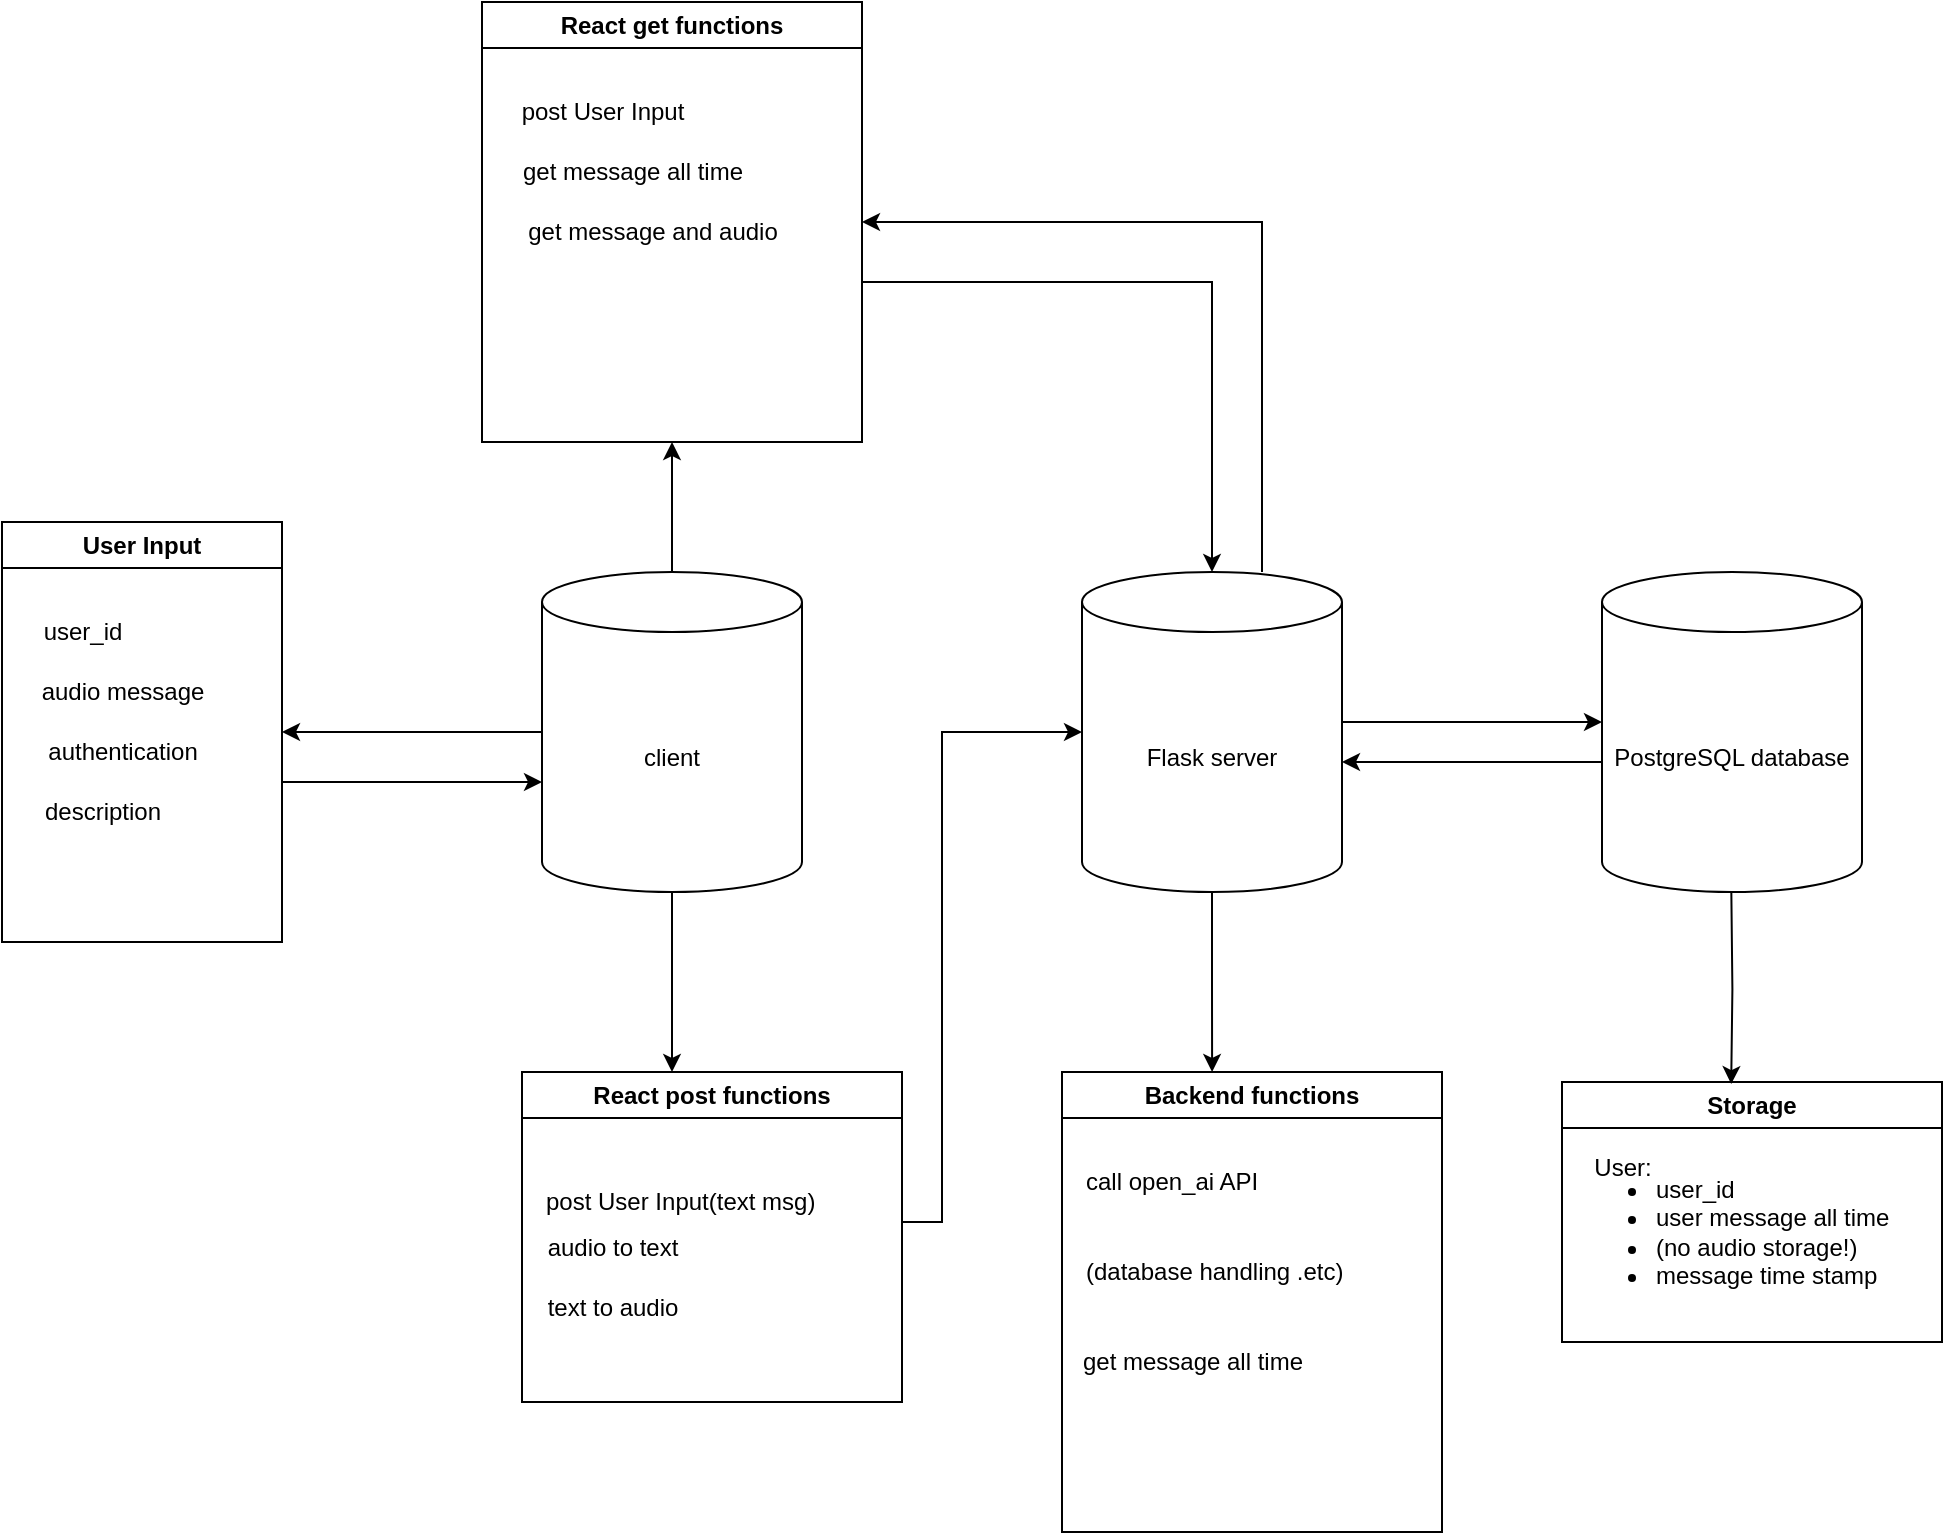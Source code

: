 <mxfile version="23.1.7" type="github">
  <diagram id="C5RBs43oDa-KdzZeNtuy" name="Page-1">
    <mxGraphModel dx="1062" dy="679" grid="1" gridSize="10" guides="1" tooltips="1" connect="1" arrows="1" fold="1" page="1" pageScale="1" pageWidth="900" pageHeight="1600" math="0" shadow="0">
      <root>
        <mxCell id="WIyWlLk6GJQsqaUBKTNV-0" />
        <mxCell id="WIyWlLk6GJQsqaUBKTNV-1" parent="WIyWlLk6GJQsqaUBKTNV-0" />
        <mxCell id="VojOFuKZzLpmrFIeVaak-18" style="edgeStyle=orthogonalEdgeStyle;rounded=0;orthogonalLoop=1;jettySize=auto;html=1;" edge="1" parent="WIyWlLk6GJQsqaUBKTNV-1" source="VojOFuKZzLpmrFIeVaak-0" target="VojOFuKZzLpmrFIeVaak-13">
          <mxGeometry relative="1" as="geometry">
            <Array as="points">
              <mxPoint x="785" y="670" />
              <mxPoint x="785" y="670" />
            </Array>
          </mxGeometry>
        </mxCell>
        <mxCell id="VojOFuKZzLpmrFIeVaak-72" style="edgeStyle=orthogonalEdgeStyle;rounded=0;orthogonalLoop=1;jettySize=auto;html=1;entryX=0.5;entryY=1;entryDx=0;entryDy=0;" edge="1" parent="WIyWlLk6GJQsqaUBKTNV-1" source="VojOFuKZzLpmrFIeVaak-0" target="VojOFuKZzLpmrFIeVaak-47">
          <mxGeometry relative="1" as="geometry" />
        </mxCell>
        <mxCell id="VojOFuKZzLpmrFIeVaak-75" style="edgeStyle=orthogonalEdgeStyle;rounded=0;orthogonalLoop=1;jettySize=auto;html=1;entryX=1;entryY=0.5;entryDx=0;entryDy=0;" edge="1" parent="WIyWlLk6GJQsqaUBKTNV-1" source="VojOFuKZzLpmrFIeVaak-0" target="VojOFuKZzLpmrFIeVaak-1">
          <mxGeometry relative="1" as="geometry" />
        </mxCell>
        <mxCell id="VojOFuKZzLpmrFIeVaak-0" value="client" style="shape=cylinder3;whiteSpace=wrap;html=1;boundedLbl=1;backgroundOutline=1;size=15;" vertex="1" parent="WIyWlLk6GJQsqaUBKTNV-1">
          <mxGeometry x="720" y="435" width="130" height="160" as="geometry" />
        </mxCell>
        <mxCell id="VojOFuKZzLpmrFIeVaak-10" style="edgeStyle=orthogonalEdgeStyle;rounded=0;orthogonalLoop=1;jettySize=auto;html=1;" edge="1" parent="WIyWlLk6GJQsqaUBKTNV-1" source="VojOFuKZzLpmrFIeVaak-1" target="VojOFuKZzLpmrFIeVaak-0">
          <mxGeometry relative="1" as="geometry">
            <Array as="points">
              <mxPoint x="650" y="540" />
              <mxPoint x="650" y="540" />
            </Array>
          </mxGeometry>
        </mxCell>
        <mxCell id="VojOFuKZzLpmrFIeVaak-1" value="User Input" style="swimlane;whiteSpace=wrap;html=1;align=center;" vertex="1" parent="WIyWlLk6GJQsqaUBKTNV-1">
          <mxGeometry x="450" y="410" width="140" height="210" as="geometry">
            <mxRectangle x="30" y="185" width="70" height="30" as="alternateBounds" />
          </mxGeometry>
        </mxCell>
        <mxCell id="VojOFuKZzLpmrFIeVaak-3" value="user_id" style="text;html=1;align=center;verticalAlign=middle;resizable=0;points=[];autosize=1;strokeColor=none;fillColor=none;labelPosition=center;verticalLabelPosition=middle;" vertex="1" parent="VojOFuKZzLpmrFIeVaak-1">
          <mxGeometry x="10" y="40" width="60" height="30" as="geometry" />
        </mxCell>
        <mxCell id="VojOFuKZzLpmrFIeVaak-6" value="audio message" style="text;html=1;align=center;verticalAlign=middle;resizable=0;points=[];autosize=1;strokeColor=none;fillColor=none;" vertex="1" parent="VojOFuKZzLpmrFIeVaak-1">
          <mxGeometry x="10" y="70" width="100" height="30" as="geometry" />
        </mxCell>
        <mxCell id="VojOFuKZzLpmrFIeVaak-8" value="authentication" style="text;html=1;align=center;verticalAlign=middle;resizable=0;points=[];autosize=1;strokeColor=none;fillColor=none;" vertex="1" parent="VojOFuKZzLpmrFIeVaak-1">
          <mxGeometry x="10" y="100" width="100" height="30" as="geometry" />
        </mxCell>
        <mxCell id="VojOFuKZzLpmrFIeVaak-9" value="description" style="text;html=1;align=center;verticalAlign=middle;resizable=0;points=[];autosize=1;strokeColor=none;fillColor=none;" vertex="1" parent="VojOFuKZzLpmrFIeVaak-1">
          <mxGeometry x="10" y="130" width="80" height="30" as="geometry" />
        </mxCell>
        <mxCell id="VojOFuKZzLpmrFIeVaak-13" value="React post functions" style="swimlane;whiteSpace=wrap;html=1;align=center;" vertex="1" parent="WIyWlLk6GJQsqaUBKTNV-1">
          <mxGeometry x="710" y="685" width="190" height="165" as="geometry">
            <mxRectangle x="270" y="470" width="170" height="30" as="alternateBounds" />
          </mxGeometry>
        </mxCell>
        <mxCell id="VojOFuKZzLpmrFIeVaak-14" value="post User Input(text msg)" style="text;html=1;align=left;verticalAlign=middle;resizable=0;points=[];autosize=1;strokeColor=none;fillColor=none;labelPosition=center;verticalLabelPosition=middle;" vertex="1" parent="VojOFuKZzLpmrFIeVaak-13">
          <mxGeometry x="10" y="50" width="160" height="30" as="geometry" />
        </mxCell>
        <mxCell id="VojOFuKZzLpmrFIeVaak-80" value="audio to text" style="text;html=1;align=center;verticalAlign=middle;resizable=0;points=[];autosize=1;strokeColor=none;fillColor=none;" vertex="1" parent="VojOFuKZzLpmrFIeVaak-13">
          <mxGeometry y="73" width="90" height="30" as="geometry" />
        </mxCell>
        <mxCell id="VojOFuKZzLpmrFIeVaak-81" value="text to audio" style="text;html=1;align=center;verticalAlign=middle;resizable=0;points=[];autosize=1;strokeColor=none;fillColor=none;" vertex="1" parent="VojOFuKZzLpmrFIeVaak-13">
          <mxGeometry y="103" width="90" height="30" as="geometry" />
        </mxCell>
        <mxCell id="VojOFuKZzLpmrFIeVaak-74" style="edgeStyle=orthogonalEdgeStyle;rounded=0;orthogonalLoop=1;jettySize=auto;html=1;entryX=1;entryY=0.5;entryDx=0;entryDy=0;" edge="1" parent="WIyWlLk6GJQsqaUBKTNV-1" source="VojOFuKZzLpmrFIeVaak-19" target="VojOFuKZzLpmrFIeVaak-47">
          <mxGeometry relative="1" as="geometry">
            <Array as="points">
              <mxPoint x="1080" y="260" />
            </Array>
          </mxGeometry>
        </mxCell>
        <mxCell id="VojOFuKZzLpmrFIeVaak-76" style="edgeStyle=orthogonalEdgeStyle;rounded=0;orthogonalLoop=1;jettySize=auto;html=1;" edge="1" parent="WIyWlLk6GJQsqaUBKTNV-1" source="VojOFuKZzLpmrFIeVaak-19" target="VojOFuKZzLpmrFIeVaak-59">
          <mxGeometry relative="1" as="geometry">
            <Array as="points">
              <mxPoint x="1190" y="510" />
              <mxPoint x="1190" y="510" />
            </Array>
          </mxGeometry>
        </mxCell>
        <mxCell id="VojOFuKZzLpmrFIeVaak-19" value="Flask server" style="shape=cylinder3;whiteSpace=wrap;html=1;boundedLbl=1;backgroundOutline=1;size=15;" vertex="1" parent="WIyWlLk6GJQsqaUBKTNV-1">
          <mxGeometry x="990" y="435" width="130" height="160" as="geometry" />
        </mxCell>
        <mxCell id="VojOFuKZzLpmrFIeVaak-20" style="edgeStyle=orthogonalEdgeStyle;rounded=0;orthogonalLoop=1;jettySize=auto;html=1;entryX=0;entryY=0.5;entryDx=0;entryDy=0;entryPerimeter=0;" edge="1" parent="WIyWlLk6GJQsqaUBKTNV-1" source="VojOFuKZzLpmrFIeVaak-13" target="VojOFuKZzLpmrFIeVaak-19">
          <mxGeometry relative="1" as="geometry">
            <Array as="points">
              <mxPoint x="920" y="760" />
              <mxPoint x="920" y="515" />
            </Array>
          </mxGeometry>
        </mxCell>
        <mxCell id="VojOFuKZzLpmrFIeVaak-79" style="edgeStyle=orthogonalEdgeStyle;rounded=0;orthogonalLoop=1;jettySize=auto;html=1;" edge="1" parent="WIyWlLk6GJQsqaUBKTNV-1" source="VojOFuKZzLpmrFIeVaak-47" target="VojOFuKZzLpmrFIeVaak-19">
          <mxGeometry relative="1" as="geometry">
            <Array as="points">
              <mxPoint x="1055" y="290" />
            </Array>
          </mxGeometry>
        </mxCell>
        <mxCell id="VojOFuKZzLpmrFIeVaak-47" value="React get functions" style="swimlane;whiteSpace=wrap;html=1;align=center;" vertex="1" parent="WIyWlLk6GJQsqaUBKTNV-1">
          <mxGeometry x="690" y="150" width="190" height="220" as="geometry">
            <mxRectangle x="270" y="470" width="170" height="30" as="alternateBounds" />
          </mxGeometry>
        </mxCell>
        <mxCell id="VojOFuKZzLpmrFIeVaak-48" value="post User Input" style="text;html=1;align=center;verticalAlign=middle;resizable=0;points=[];autosize=1;strokeColor=none;fillColor=none;labelPosition=center;verticalLabelPosition=middle;" vertex="1" parent="VojOFuKZzLpmrFIeVaak-47">
          <mxGeometry x="10" y="40" width="100" height="30" as="geometry" />
        </mxCell>
        <mxCell id="VojOFuKZzLpmrFIeVaak-49" value="get message all time" style="text;html=1;align=center;verticalAlign=middle;resizable=0;points=[];autosize=1;strokeColor=none;fillColor=none;" vertex="1" parent="VojOFuKZzLpmrFIeVaak-47">
          <mxGeometry x="10" y="70" width="130" height="30" as="geometry" />
        </mxCell>
        <mxCell id="VojOFuKZzLpmrFIeVaak-71" value="get message and audio" style="text;html=1;align=center;verticalAlign=middle;resizable=0;points=[];autosize=1;strokeColor=none;fillColor=none;" vertex="1" parent="VojOFuKZzLpmrFIeVaak-47">
          <mxGeometry x="10" y="100" width="150" height="30" as="geometry" />
        </mxCell>
        <mxCell id="VojOFuKZzLpmrFIeVaak-51" value="Backend functions" style="swimlane;whiteSpace=wrap;html=1;align=center;" vertex="1" parent="WIyWlLk6GJQsqaUBKTNV-1">
          <mxGeometry x="980" y="685" width="190" height="230" as="geometry">
            <mxRectangle x="270" y="470" width="170" height="30" as="alternateBounds" />
          </mxGeometry>
        </mxCell>
        <mxCell id="VojOFuKZzLpmrFIeVaak-55" value="call open_ai API" style="text;html=1;align=left;verticalAlign=middle;resizable=0;points=[];autosize=1;strokeColor=none;fillColor=none;" vertex="1" parent="VojOFuKZzLpmrFIeVaak-51">
          <mxGeometry x="10" y="40" width="110" height="30" as="geometry" />
        </mxCell>
        <mxCell id="VojOFuKZzLpmrFIeVaak-60" value="(database handling .etc)" style="text;html=1;align=left;verticalAlign=middle;resizable=0;points=[];autosize=1;strokeColor=none;fillColor=none;" vertex="1" parent="VojOFuKZzLpmrFIeVaak-51">
          <mxGeometry x="10" y="85" width="150" height="30" as="geometry" />
        </mxCell>
        <mxCell id="VojOFuKZzLpmrFIeVaak-70" value="get message all time" style="text;html=1;align=center;verticalAlign=middle;resizable=0;points=[];autosize=1;strokeColor=none;fillColor=none;" vertex="1" parent="VojOFuKZzLpmrFIeVaak-51">
          <mxGeometry y="130" width="130" height="30" as="geometry" />
        </mxCell>
        <mxCell id="VojOFuKZzLpmrFIeVaak-58" style="edgeStyle=orthogonalEdgeStyle;rounded=0;orthogonalLoop=1;jettySize=auto;html=1;entryX=0.395;entryY=0;entryDx=0;entryDy=0;entryPerimeter=0;" edge="1" parent="WIyWlLk6GJQsqaUBKTNV-1" source="VojOFuKZzLpmrFIeVaak-19" target="VojOFuKZzLpmrFIeVaak-51">
          <mxGeometry relative="1" as="geometry" />
        </mxCell>
        <mxCell id="VojOFuKZzLpmrFIeVaak-68" style="edgeStyle=orthogonalEdgeStyle;rounded=0;orthogonalLoop=1;jettySize=auto;html=1;" edge="1" parent="WIyWlLk6GJQsqaUBKTNV-1">
          <mxGeometry relative="1" as="geometry">
            <mxPoint x="1250" y="530" as="sourcePoint" />
            <mxPoint x="1120" y="530" as="targetPoint" />
            <Array as="points">
              <mxPoint x="1190" y="530" />
              <mxPoint x="1190" y="530" />
            </Array>
          </mxGeometry>
        </mxCell>
        <mxCell id="VojOFuKZzLpmrFIeVaak-59" value="PostgreSQL database" style="shape=cylinder3;whiteSpace=wrap;html=1;boundedLbl=1;backgroundOutline=1;size=15;" vertex="1" parent="WIyWlLk6GJQsqaUBKTNV-1">
          <mxGeometry x="1250" y="435" width="130" height="160" as="geometry" />
        </mxCell>
        <mxCell id="VojOFuKZzLpmrFIeVaak-62" value="Storage" style="swimlane;whiteSpace=wrap;html=1;align=center;" vertex="1" parent="WIyWlLk6GJQsqaUBKTNV-1">
          <mxGeometry x="1230" y="690" width="190" height="130" as="geometry">
            <mxRectangle x="270" y="470" width="170" height="30" as="alternateBounds" />
          </mxGeometry>
        </mxCell>
        <mxCell id="VojOFuKZzLpmrFIeVaak-66" value="&lt;ul&gt;&lt;li&gt;user_id&lt;/li&gt;&lt;li&gt;user message all time&lt;/li&gt;&lt;li&gt;(no audio storage!)&lt;/li&gt;&lt;li&gt;message time stamp&lt;/li&gt;&lt;/ul&gt;" style="text;html=1;align=left;verticalAlign=middle;resizable=0;points=[];autosize=1;strokeColor=none;fillColor=none;" vertex="1" parent="VojOFuKZzLpmrFIeVaak-62">
          <mxGeometry x="5" y="25" width="180" height="100" as="geometry" />
        </mxCell>
        <mxCell id="VojOFuKZzLpmrFIeVaak-65" value="User:" style="text;html=1;align=center;verticalAlign=middle;resizable=0;points=[];autosize=1;strokeColor=none;fillColor=none;" vertex="1" parent="WIyWlLk6GJQsqaUBKTNV-1">
          <mxGeometry x="1235" y="718" width="50" height="30" as="geometry" />
        </mxCell>
        <mxCell id="VojOFuKZzLpmrFIeVaak-69" style="edgeStyle=orthogonalEdgeStyle;rounded=0;orthogonalLoop=1;jettySize=auto;html=1;entryX=0.447;entryY=0.008;entryDx=0;entryDy=0;entryPerimeter=0;" edge="1" parent="WIyWlLk6GJQsqaUBKTNV-1">
          <mxGeometry relative="1" as="geometry">
            <mxPoint x="1314.67" y="595" as="sourcePoint" />
            <mxPoint x="1314.6" y="691.04" as="targetPoint" />
          </mxGeometry>
        </mxCell>
      </root>
    </mxGraphModel>
  </diagram>
</mxfile>
